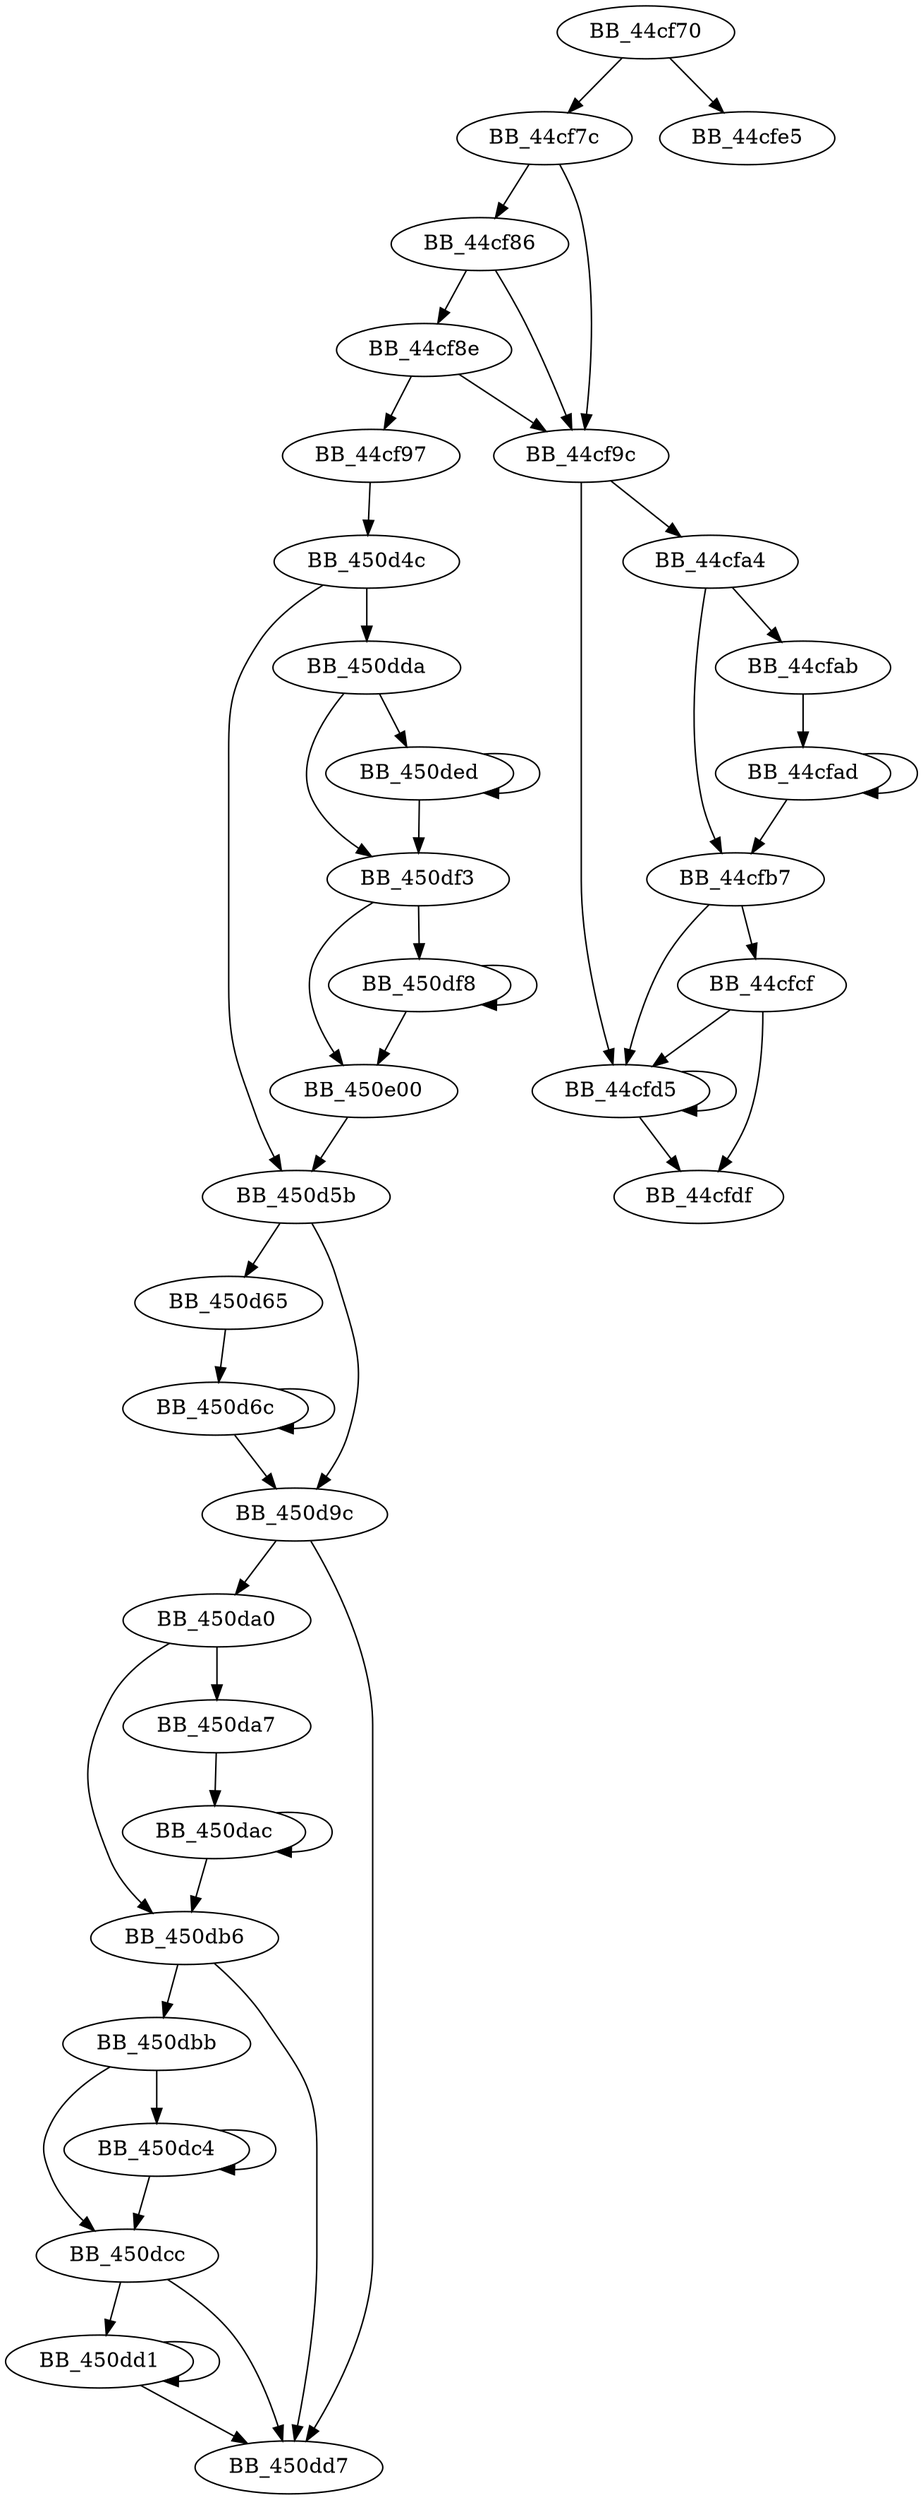 DiGraph sub_44CF70{
BB_44cf70->BB_44cf7c
BB_44cf70->BB_44cfe5
BB_44cf7c->BB_44cf86
BB_44cf7c->BB_44cf9c
BB_44cf86->BB_44cf8e
BB_44cf86->BB_44cf9c
BB_44cf8e->BB_44cf97
BB_44cf8e->BB_44cf9c
BB_44cf97->BB_450d4c
BB_44cf9c->BB_44cfa4
BB_44cf9c->BB_44cfd5
BB_44cfa4->BB_44cfab
BB_44cfa4->BB_44cfb7
BB_44cfab->BB_44cfad
BB_44cfad->BB_44cfad
BB_44cfad->BB_44cfb7
BB_44cfb7->BB_44cfcf
BB_44cfb7->BB_44cfd5
BB_44cfcf->BB_44cfd5
BB_44cfcf->BB_44cfdf
BB_44cfd5->BB_44cfd5
BB_44cfd5->BB_44cfdf
BB_450d4c->BB_450d5b
BB_450d4c->BB_450dda
BB_450d5b->BB_450d65
BB_450d5b->BB_450d9c
BB_450d65->BB_450d6c
BB_450d6c->BB_450d6c
BB_450d6c->BB_450d9c
BB_450d9c->BB_450da0
BB_450d9c->BB_450dd7
BB_450da0->BB_450da7
BB_450da0->BB_450db6
BB_450da7->BB_450dac
BB_450dac->BB_450dac
BB_450dac->BB_450db6
BB_450db6->BB_450dbb
BB_450db6->BB_450dd7
BB_450dbb->BB_450dc4
BB_450dbb->BB_450dcc
BB_450dc4->BB_450dc4
BB_450dc4->BB_450dcc
BB_450dcc->BB_450dd1
BB_450dcc->BB_450dd7
BB_450dd1->BB_450dd1
BB_450dd1->BB_450dd7
BB_450dda->BB_450ded
BB_450dda->BB_450df3
BB_450ded->BB_450ded
BB_450ded->BB_450df3
BB_450df3->BB_450df8
BB_450df3->BB_450e00
BB_450df8->BB_450df8
BB_450df8->BB_450e00
BB_450e00->BB_450d5b
}
